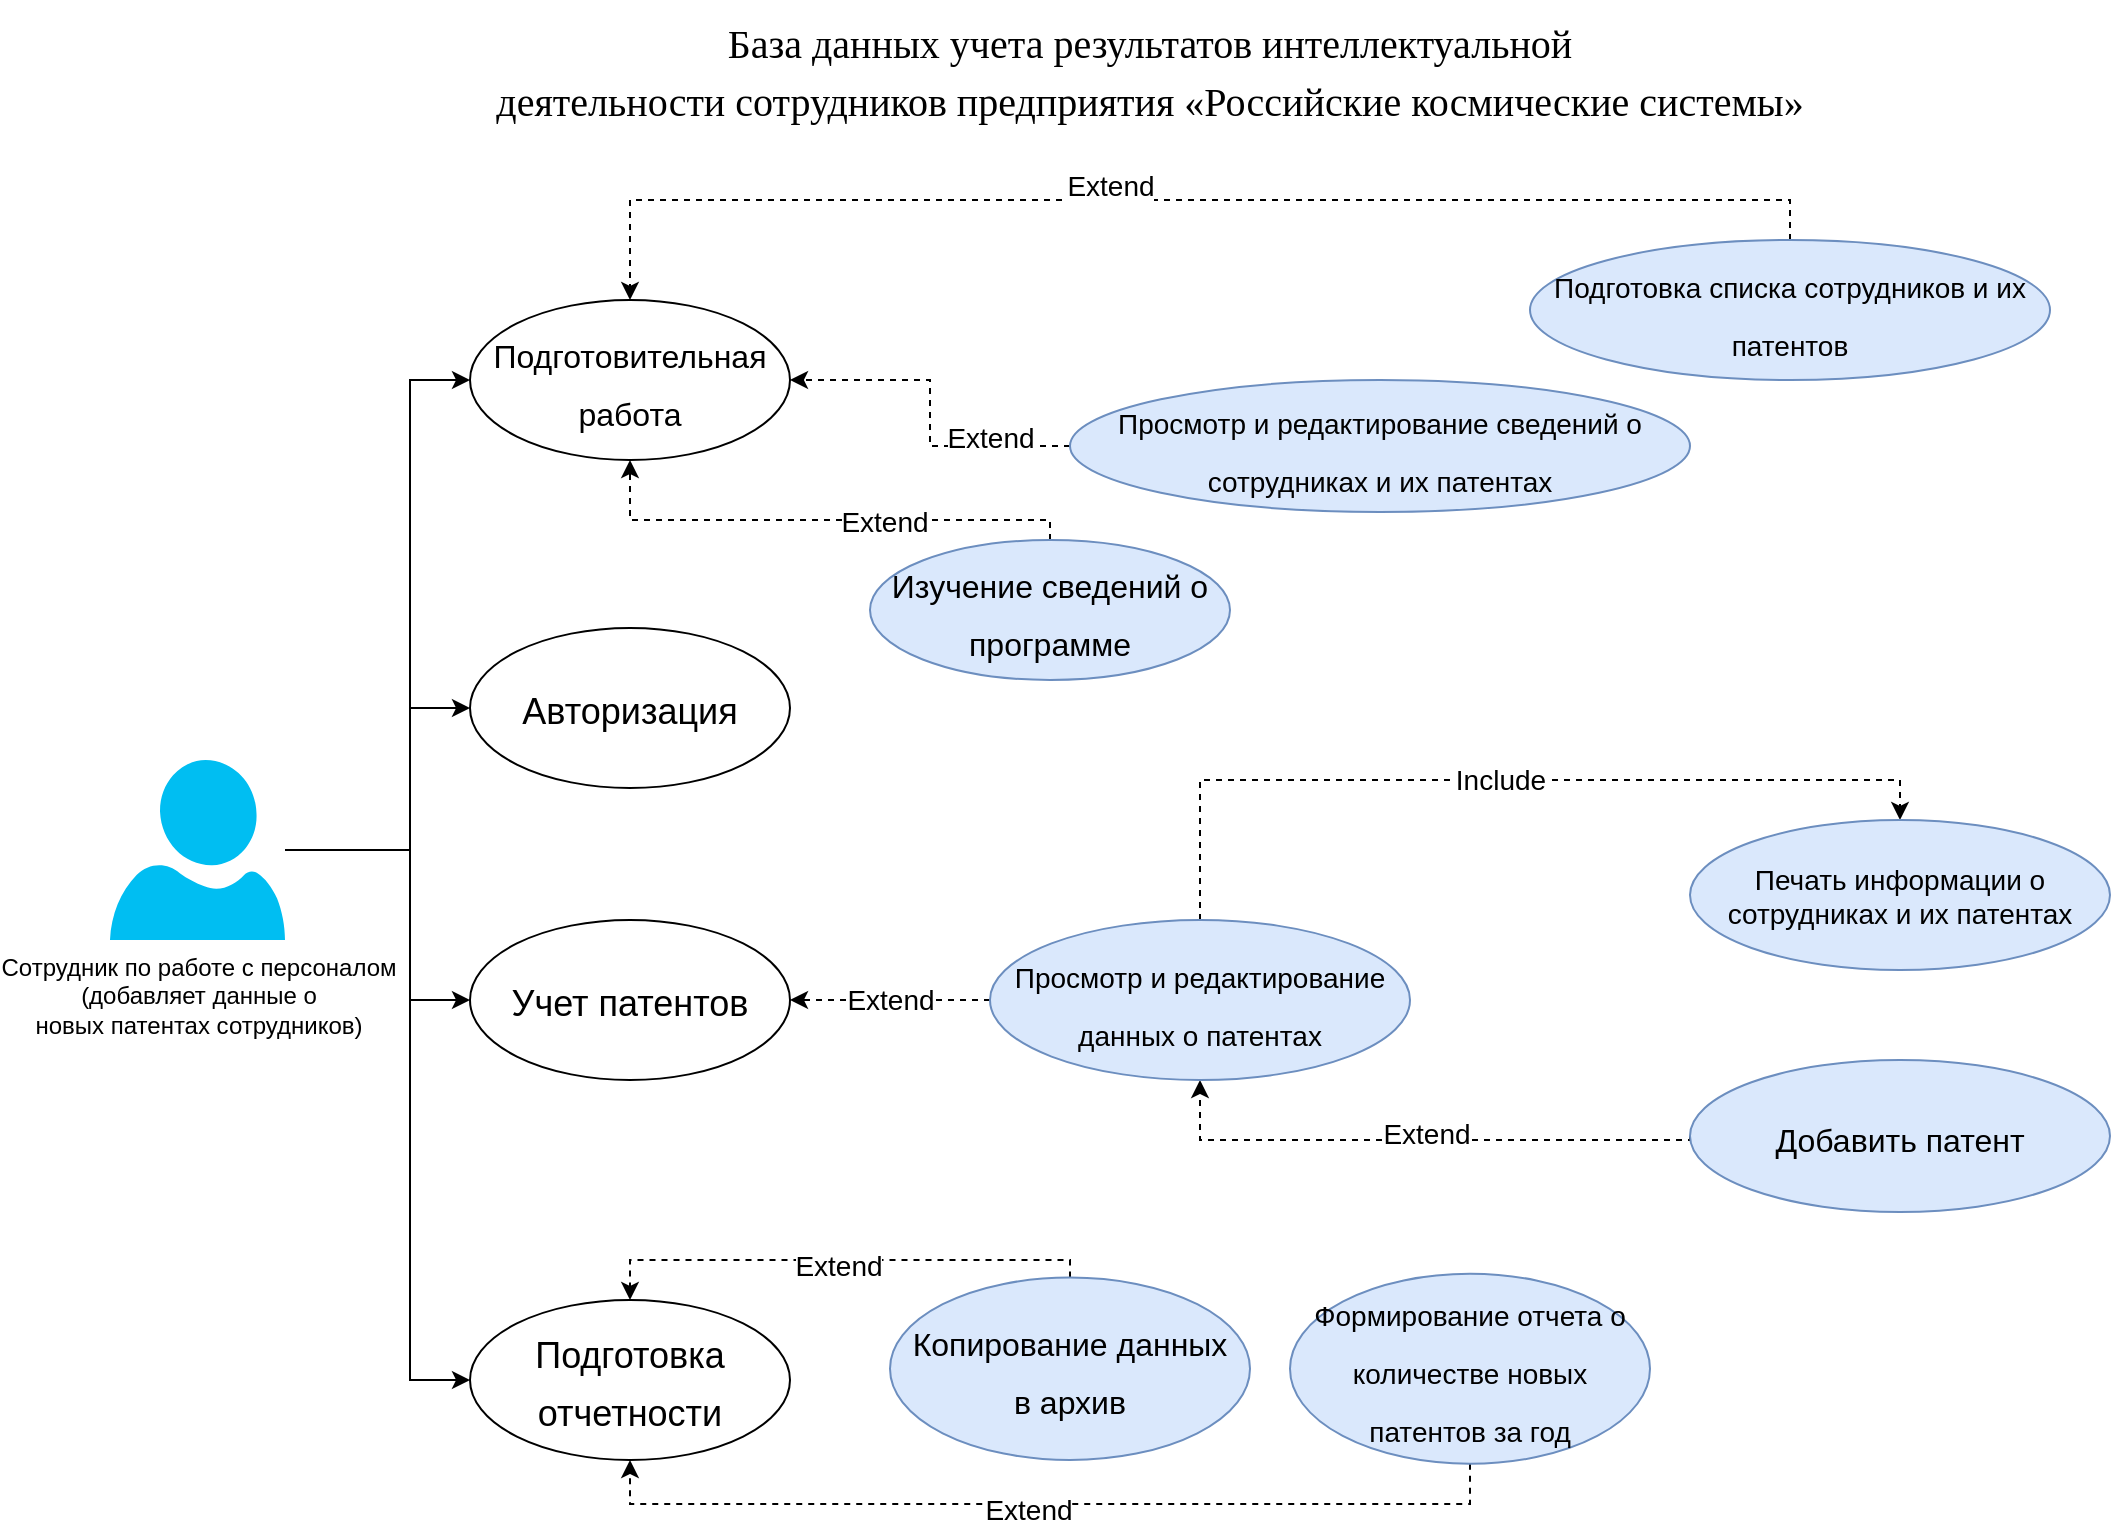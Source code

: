 <mxfile version="13.1.3" type="github">
  <diagram id="xEeoVOMokPCUPzb6GTdT" name="Page-1">
    <mxGraphModel dx="1550" dy="864" grid="1" gridSize="10" guides="1" tooltips="1" connect="1" arrows="1" fold="1" page="1" pageScale="1" pageWidth="1169" pageHeight="827" math="0" shadow="0">
      <root>
        <mxCell id="0" />
        <mxCell id="1" parent="0" />
        <mxCell id="AmRJrW9hrM3cdkwGH1nl-7" style="edgeStyle=orthogonalEdgeStyle;rounded=0;orthogonalLoop=1;jettySize=auto;html=1;entryX=0;entryY=0.5;entryDx=0;entryDy=0;fontSize=24;" parent="1" source="AmRJrW9hrM3cdkwGH1nl-1" target="AmRJrW9hrM3cdkwGH1nl-3" edge="1">
          <mxGeometry relative="1" as="geometry">
            <Array as="points">
              <mxPoint x="210" y="485" />
              <mxPoint x="210" y="414" />
            </Array>
          </mxGeometry>
        </mxCell>
        <mxCell id="AmRJrW9hrM3cdkwGH1nl-8" style="edgeStyle=orthogonalEdgeStyle;rounded=0;orthogonalLoop=1;jettySize=auto;html=1;entryX=0;entryY=0.5;entryDx=0;entryDy=0;fontSize=24;" parent="1" source="AmRJrW9hrM3cdkwGH1nl-1" target="AmRJrW9hrM3cdkwGH1nl-5" edge="1">
          <mxGeometry relative="1" as="geometry">
            <Array as="points">
              <mxPoint x="210" y="485" />
              <mxPoint x="210" y="250" />
            </Array>
          </mxGeometry>
        </mxCell>
        <mxCell id="AmRJrW9hrM3cdkwGH1nl-9" style="edgeStyle=orthogonalEdgeStyle;rounded=0;orthogonalLoop=1;jettySize=auto;html=1;entryX=0;entryY=0.5;entryDx=0;entryDy=0;fontSize=24;" parent="1" source="AmRJrW9hrM3cdkwGH1nl-1" target="AmRJrW9hrM3cdkwGH1nl-6" edge="1">
          <mxGeometry relative="1" as="geometry">
            <Array as="points">
              <mxPoint x="210" y="485" />
              <mxPoint x="210" y="560" />
            </Array>
          </mxGeometry>
        </mxCell>
        <mxCell id="AmRJrW9hrM3cdkwGH1nl-10" style="edgeStyle=orthogonalEdgeStyle;rounded=0;orthogonalLoop=1;jettySize=auto;html=1;entryX=0;entryY=0.5;entryDx=0;entryDy=0;fontSize=24;" parent="1" source="AmRJrW9hrM3cdkwGH1nl-1" target="AmRJrW9hrM3cdkwGH1nl-4" edge="1">
          <mxGeometry relative="1" as="geometry">
            <Array as="points">
              <mxPoint x="210" y="485" />
              <mxPoint x="210" y="750" />
            </Array>
          </mxGeometry>
        </mxCell>
        <mxCell id="AmRJrW9hrM3cdkwGH1nl-1" value="Сотрудник по работе с персоналом&lt;br&gt;(добавляет данные о &lt;br&gt;новых патентах сотрудников)" style="verticalLabelPosition=bottom;html=1;verticalAlign=top;align=center;strokeColor=none;fillColor=#00BEF2;shape=mxgraph.azure.user;" parent="1" vertex="1">
          <mxGeometry x="60" y="440" width="87.5" height="90" as="geometry" />
        </mxCell>
        <mxCell id="AmRJrW9hrM3cdkwGH1nl-2" value="&lt;span style=&quot;font-size: 20px ; font-family: &amp;#34;times new roman&amp;#34; , serif&quot;&gt;База данных учета результатов интеллектуальной&lt;br&gt;деятельности сотрудников предприятия «Российские космические системы&lt;/span&gt;&lt;span style=&quot;font-family: &amp;#34;times new roman&amp;#34; , serif&quot;&gt;&lt;font style=&quot;font-size: 20px&quot;&gt;»&lt;/font&gt;&lt;/span&gt;" style="text;html=1;strokeColor=none;fillColor=none;align=center;verticalAlign=middle;whiteSpace=wrap;rounded=0;fontSize=24;" parent="1" vertex="1">
          <mxGeometry x="250" y="60" width="660" height="70" as="geometry" />
        </mxCell>
        <mxCell id="AmRJrW9hrM3cdkwGH1nl-3" value="&lt;font style=&quot;font-size: 18px&quot;&gt;Авторизация&lt;/font&gt;" style="ellipse;whiteSpace=wrap;html=1;fontSize=24;" parent="1" vertex="1">
          <mxGeometry x="240" y="374" width="160" height="80" as="geometry" />
        </mxCell>
        <mxCell id="AmRJrW9hrM3cdkwGH1nl-4" value="&lt;font style=&quot;font-size: 18px&quot;&gt;Подготовка отчетности&lt;/font&gt;" style="ellipse;whiteSpace=wrap;html=1;fontSize=24;" parent="1" vertex="1">
          <mxGeometry x="240" y="710" width="160" height="80" as="geometry" />
        </mxCell>
        <mxCell id="AmRJrW9hrM3cdkwGH1nl-5" value="&lt;font style=&quot;font-size: 16px&quot;&gt;Подготовительная работа&lt;/font&gt;" style="ellipse;whiteSpace=wrap;html=1;fontSize=24;" parent="1" vertex="1">
          <mxGeometry x="240" y="210" width="160" height="80" as="geometry" />
        </mxCell>
        <mxCell id="AmRJrW9hrM3cdkwGH1nl-6" value="&lt;font style=&quot;font-size: 18px&quot;&gt;Учет патентов&lt;/font&gt;" style="ellipse;whiteSpace=wrap;html=1;fontSize=24;" parent="1" vertex="1">
          <mxGeometry x="240" y="520" width="160" height="80" as="geometry" />
        </mxCell>
        <mxCell id="mRenL1SqsLe3a1s-qJtR-4" style="edgeStyle=orthogonalEdgeStyle;rounded=0;orthogonalLoop=1;jettySize=auto;html=1;entryX=1;entryY=0.5;entryDx=0;entryDy=0;dashed=1;fontSize=24;" parent="1" source="AmRJrW9hrM3cdkwGH1nl-12" target="AmRJrW9hrM3cdkwGH1nl-5" edge="1">
          <mxGeometry relative="1" as="geometry">
            <mxPoint x="610" y="230" as="targetPoint" />
          </mxGeometry>
        </mxCell>
        <mxCell id="mRenL1SqsLe3a1s-qJtR-5" value="&lt;font style=&quot;font-size: 14px&quot;&gt;Extend&lt;/font&gt;" style="edgeLabel;html=1;align=center;verticalAlign=middle;resizable=0;points=[];fontSize=24;" parent="mRenL1SqsLe3a1s-qJtR-4" vertex="1" connectable="0">
          <mxGeometry x="-0.536" relative="1" as="geometry">
            <mxPoint y="-7" as="offset" />
          </mxGeometry>
        </mxCell>
        <mxCell id="AmRJrW9hrM3cdkwGH1nl-12" value="&lt;font style=&quot;font-size: 14px&quot;&gt;Просмотр и редактирование сведений о сотрудниках и их патентах&lt;/font&gt;" style="ellipse;whiteSpace=wrap;html=1;fontSize=24;fillColor=#dae8fc;strokeColor=#6c8ebf;" parent="1" vertex="1">
          <mxGeometry x="540" y="250" width="310" height="66" as="geometry" />
        </mxCell>
        <mxCell id="mRenL1SqsLe3a1s-qJtR-6" style="edgeStyle=orthogonalEdgeStyle;rounded=0;orthogonalLoop=1;jettySize=auto;html=1;entryX=0.5;entryY=1;entryDx=0;entryDy=0;dashed=1;fontSize=24;" parent="1" source="AmRJrW9hrM3cdkwGH1nl-13" target="AmRJrW9hrM3cdkwGH1nl-5" edge="1">
          <mxGeometry relative="1" as="geometry">
            <Array as="points">
              <mxPoint x="530" y="320" />
              <mxPoint x="320" y="320" />
            </Array>
          </mxGeometry>
        </mxCell>
        <mxCell id="mRenL1SqsLe3a1s-qJtR-7" value="&lt;font style=&quot;font-size: 14px&quot;&gt;Extend&lt;/font&gt;" style="edgeLabel;html=1;align=center;verticalAlign=middle;resizable=0;points=[];fontSize=24;" parent="mRenL1SqsLe3a1s-qJtR-6" vertex="1" connectable="0">
          <mxGeometry x="-0.251" y="-2" relative="1" as="geometry">
            <mxPoint as="offset" />
          </mxGeometry>
        </mxCell>
        <mxCell id="AmRJrW9hrM3cdkwGH1nl-13" value="&lt;font style=&quot;font-size: 16px&quot;&gt;Изучение сведений о программе&lt;/font&gt;" style="ellipse;whiteSpace=wrap;html=1;fontSize=24;fillColor=#dae8fc;strokeColor=#6c8ebf;" parent="1" vertex="1">
          <mxGeometry x="440" y="330" width="180" height="70" as="geometry" />
        </mxCell>
        <mxCell id="mRenL1SqsLe3a1s-qJtR-8" style="edgeStyle=orthogonalEdgeStyle;rounded=0;orthogonalLoop=1;jettySize=auto;html=1;entryX=0.5;entryY=0;entryDx=0;entryDy=0;dashed=1;fontSize=24;" parent="1" source="mRenL1SqsLe3a1s-qJtR-1" target="AmRJrW9hrM3cdkwGH1nl-5" edge="1">
          <mxGeometry relative="1" as="geometry">
            <Array as="points">
              <mxPoint x="900" y="160" />
              <mxPoint x="320" y="160" />
            </Array>
            <mxPoint x="610" y="170" as="targetPoint" />
          </mxGeometry>
        </mxCell>
        <mxCell id="mRenL1SqsLe3a1s-qJtR-9" value="&lt;font style=&quot;font-size: 14px&quot;&gt;Extend&lt;/font&gt;" style="edgeLabel;html=1;align=center;verticalAlign=middle;resizable=0;points=[];fontSize=24;" parent="mRenL1SqsLe3a1s-qJtR-8" vertex="1" connectable="0">
          <mxGeometry x="0.123" y="3" relative="1" as="geometry">
            <mxPoint x="5" y="-13" as="offset" />
          </mxGeometry>
        </mxCell>
        <mxCell id="mRenL1SqsLe3a1s-qJtR-1" value="&lt;font style=&quot;font-size: 14px&quot;&gt;Подготовка списка сотрудников и их патентов&lt;/font&gt;" style="ellipse;whiteSpace=wrap;html=1;fontSize=24;fillColor=#dae8fc;strokeColor=#6c8ebf;" parent="1" vertex="1">
          <mxGeometry x="770" y="180" width="260" height="70" as="geometry" />
        </mxCell>
        <mxCell id="mRenL1SqsLe3a1s-qJtR-12" value="&lt;font style=&quot;font-size: 14px&quot;&gt;Extend&lt;/font&gt;" style="edgeStyle=orthogonalEdgeStyle;rounded=0;orthogonalLoop=1;jettySize=auto;html=1;entryX=0.5;entryY=0;entryDx=0;entryDy=0;dashed=1;fontSize=24;" parent="1" source="mRenL1SqsLe3a1s-qJtR-10" target="AmRJrW9hrM3cdkwGH1nl-4" edge="1">
          <mxGeometry relative="1" as="geometry">
            <Array as="points">
              <mxPoint x="540" y="690" />
              <mxPoint x="320" y="690" />
            </Array>
          </mxGeometry>
        </mxCell>
        <mxCell id="mRenL1SqsLe3a1s-qJtR-10" value="&lt;span style=&quot;font-size: 16px&quot;&gt;Копирование данных &lt;br&gt;в архив&lt;/span&gt;" style="ellipse;whiteSpace=wrap;html=1;fontSize=24;fillColor=#dae8fc;strokeColor=#6c8ebf;" parent="1" vertex="1">
          <mxGeometry x="450" y="698.75" width="180" height="91.25" as="geometry" />
        </mxCell>
        <mxCell id="mRenL1SqsLe3a1s-qJtR-14" style="edgeStyle=orthogonalEdgeStyle;rounded=0;orthogonalLoop=1;jettySize=auto;html=1;entryX=0.5;entryY=1;entryDx=0;entryDy=0;dashed=1;fontSize=24;" parent="1" source="mRenL1SqsLe3a1s-qJtR-11" target="AmRJrW9hrM3cdkwGH1nl-4" edge="1">
          <mxGeometry relative="1" as="geometry">
            <Array as="points">
              <mxPoint x="740" y="812" />
              <mxPoint x="320" y="812" />
            </Array>
          </mxGeometry>
        </mxCell>
        <mxCell id="mRenL1SqsLe3a1s-qJtR-15" value="&lt;font style=&quot;font-size: 14px&quot;&gt;Extend&lt;/font&gt;" style="edgeLabel;html=1;align=center;verticalAlign=middle;resizable=0;points=[];fontSize=24;" parent="mRenL1SqsLe3a1s-qJtR-14" vertex="1" connectable="0">
          <mxGeometry x="0.043" relative="1" as="geometry">
            <mxPoint as="offset" />
          </mxGeometry>
        </mxCell>
        <mxCell id="mRenL1SqsLe3a1s-qJtR-11" value="&lt;font style=&quot;font-size: 14px&quot;&gt;Формирование отчета о количестве новых патентов за год&lt;/font&gt;" style="ellipse;whiteSpace=wrap;html=1;fontSize=24;fillColor=#dae8fc;strokeColor=#6c8ebf;" parent="1" vertex="1">
          <mxGeometry x="650" y="696.88" width="180" height="95" as="geometry" />
        </mxCell>
        <mxCell id="mRenL1SqsLe3a1s-qJtR-29" value="&lt;font style=&quot;font-size: 14px&quot;&gt;Include&lt;/font&gt;" style="edgeStyle=orthogonalEdgeStyle;rounded=0;orthogonalLoop=1;jettySize=auto;html=1;entryX=0.5;entryY=0;entryDx=0;entryDy=0;dashed=1;fontSize=14;exitX=0.5;exitY=0;exitDx=0;exitDy=0;" parent="1" source="mRenL1SqsLe3a1s-qJtR-19" target="mRenL1SqsLe3a1s-qJtR-17" edge="1">
          <mxGeometry relative="1" as="geometry">
            <mxPoint as="offset" />
            <mxPoint x="550" y="460" as="sourcePoint" />
            <Array as="points">
              <mxPoint x="605" y="450" />
              <mxPoint x="955" y="450" />
            </Array>
          </mxGeometry>
        </mxCell>
        <mxCell id="mRenL1SqsLe3a1s-qJtR-17" value="&lt;font style=&quot;font-size: 14px;&quot;&gt;Печать информации о сотрудниках и их патентах&lt;/font&gt;" style="ellipse;whiteSpace=wrap;html=1;fontSize=14;fillColor=#dae8fc;strokeColor=#6c8ebf;" parent="1" vertex="1">
          <mxGeometry x="850" y="470" width="210" height="75" as="geometry" />
        </mxCell>
        <mxCell id="mRenL1SqsLe3a1s-qJtR-27" style="edgeStyle=orthogonalEdgeStyle;rounded=0;orthogonalLoop=1;jettySize=auto;html=1;dashed=1;fontSize=14;exitX=0;exitY=0.5;exitDx=0;exitDy=0;entryX=0.5;entryY=1;entryDx=0;entryDy=0;" parent="1" source="mRenL1SqsLe3a1s-qJtR-18" target="mRenL1SqsLe3a1s-qJtR-19" edge="1">
          <mxGeometry relative="1" as="geometry">
            <Array as="points">
              <mxPoint x="850" y="630" />
              <mxPoint x="605" y="630" />
            </Array>
            <mxPoint x="540" y="598" as="targetPoint" />
          </mxGeometry>
        </mxCell>
        <mxCell id="mRenL1SqsLe3a1s-qJtR-28" value="&lt;font style=&quot;font-size: 14px&quot;&gt;Extend&lt;/font&gt;" style="edgeLabel;html=1;align=center;verticalAlign=middle;resizable=0;points=[];fontSize=14;" parent="mRenL1SqsLe3a1s-qJtR-27" vertex="1" connectable="0">
          <mxGeometry x="-0.107" y="-3" relative="1" as="geometry">
            <mxPoint x="-11" as="offset" />
          </mxGeometry>
        </mxCell>
        <mxCell id="mRenL1SqsLe3a1s-qJtR-18" value="&lt;span style=&quot;font-size: 16px&quot;&gt;Добавить патент&lt;/span&gt;" style="ellipse;whiteSpace=wrap;html=1;fontSize=24;fillColor=#dae8fc;strokeColor=#6c8ebf;" parent="1" vertex="1">
          <mxGeometry x="850" y="590" width="210" height="76" as="geometry" />
        </mxCell>
        <mxCell id="KuBR6iOyPzfFOeSipF9V-2" value="&lt;font style=&quot;font-size: 14px&quot;&gt;Extend&lt;/font&gt;" style="edgeStyle=orthogonalEdgeStyle;rounded=0;orthogonalLoop=1;jettySize=auto;html=1;dashed=1;" edge="1" parent="1" source="mRenL1SqsLe3a1s-qJtR-19" target="AmRJrW9hrM3cdkwGH1nl-6">
          <mxGeometry relative="1" as="geometry" />
        </mxCell>
        <mxCell id="mRenL1SqsLe3a1s-qJtR-19" value="&lt;font style=&quot;font-size: 14px&quot;&gt;Просмотр и редактирование данных о патентах&lt;/font&gt;" style="ellipse;whiteSpace=wrap;html=1;fontSize=24;fillColor=#dae8fc;strokeColor=#6c8ebf;" parent="1" vertex="1">
          <mxGeometry x="500" y="520" width="210" height="80" as="geometry" />
        </mxCell>
      </root>
    </mxGraphModel>
  </diagram>
</mxfile>

